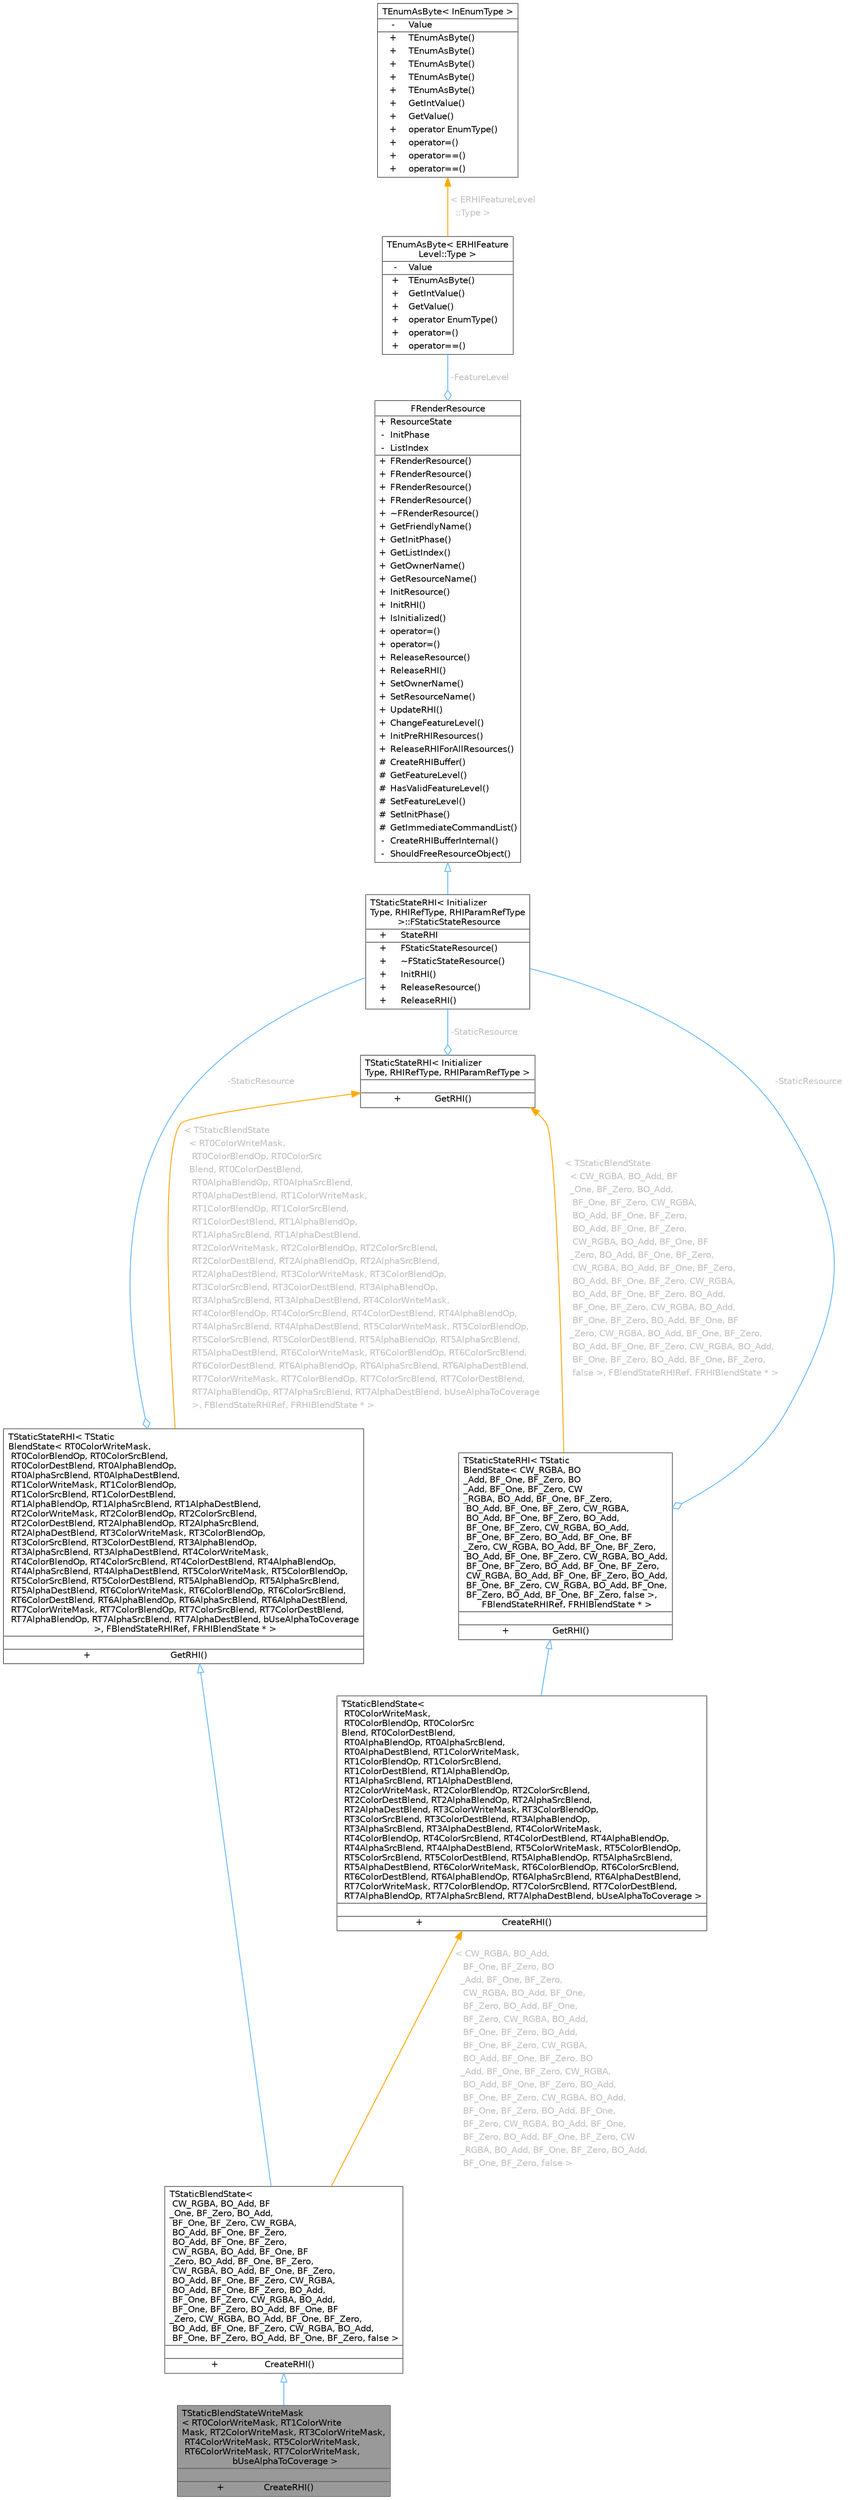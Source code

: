 digraph "TStaticBlendStateWriteMask&lt; RT0ColorWriteMask, RT1ColorWriteMask, RT2ColorWriteMask, RT3ColorWriteMask, RT4ColorWriteMask, RT5ColorWriteMask, RT6ColorWriteMask, RT7ColorWriteMask, bUseAlphaToCoverage &gt;"
{
 // INTERACTIVE_SVG=YES
 // LATEX_PDF_SIZE
  bgcolor="transparent";
  edge [fontname=Helvetica,fontsize=10,labelfontname=Helvetica,labelfontsize=10];
  node [fontname=Helvetica,fontsize=10,shape=box,height=0.2,width=0.4];
  Node1 [id="Node000001",shape=plain,label=<<TABLE CELLBORDER="0" BORDER="1"><TR><TD COLSPAN="2" CELLPADDING="1" CELLSPACING="0">TStaticBlendStateWriteMask<BR ALIGN="LEFT"/>&lt; RT0ColorWriteMask, RT1ColorWrite<BR ALIGN="LEFT"/>Mask, RT2ColorWriteMask, RT3ColorWriteMask,<BR ALIGN="LEFT"/> RT4ColorWriteMask, RT5ColorWriteMask,<BR ALIGN="LEFT"/> RT6ColorWriteMask, RT7ColorWriteMask,<BR ALIGN="LEFT"/> bUseAlphaToCoverage &gt;</TD></TR>
<HR/>
<TR><TD COLSPAN="2" CELLPADDING="1" CELLSPACING="0">&nbsp;</TD></TR>
<HR/>
<TR><TD VALIGN="top" CELLPADDING="1" CELLSPACING="0">+</TD><TD VALIGN="top" ALIGN="LEFT" CELLPADDING="1" CELLSPACING="0">CreateRHI()<BR ALIGN="LEFT"/></TD></TR>
</TABLE>>
,height=0.2,width=0.4,color="gray40", fillcolor="grey60", style="filled", fontcolor="black",tooltip="A static RHI blend state resource which only allows controlling MRT write masks, for use when only op..."];
  Node2 -> Node1 [id="edge1_Node000001_Node000002",dir="back",color="steelblue1",style="solid",tooltip=" ",arrowtail="onormal"];
  Node2 [id="Node000002",shape=plain,label=<<TABLE CELLBORDER="0" BORDER="1"><TR><TD COLSPAN="2" CELLPADDING="1" CELLSPACING="0">TStaticBlendState&lt;<BR ALIGN="LEFT"/> CW_RGBA, BO_Add, BF<BR ALIGN="LEFT"/>_One, BF_Zero, BO_Add,<BR ALIGN="LEFT"/> BF_One, BF_Zero, CW_RGBA,<BR ALIGN="LEFT"/> BO_Add, BF_One, BF_Zero,<BR ALIGN="LEFT"/> BO_Add, BF_One, BF_Zero,<BR ALIGN="LEFT"/> CW_RGBA, BO_Add, BF_One, BF<BR ALIGN="LEFT"/>_Zero, BO_Add, BF_One, BF_Zero,<BR ALIGN="LEFT"/> CW_RGBA, BO_Add, BF_One, BF_Zero,<BR ALIGN="LEFT"/> BO_Add, BF_One, BF_Zero, CW_RGBA,<BR ALIGN="LEFT"/> BO_Add, BF_One, BF_Zero, BO_Add,<BR ALIGN="LEFT"/> BF_One, BF_Zero, CW_RGBA, BO_Add,<BR ALIGN="LEFT"/> BF_One, BF_Zero, BO_Add, BF_One, BF<BR ALIGN="LEFT"/>_Zero, CW_RGBA, BO_Add, BF_One, BF_Zero,<BR ALIGN="LEFT"/> BO_Add, BF_One, BF_Zero, CW_RGBA, BO_Add,<BR ALIGN="LEFT"/> BF_One, BF_Zero, BO_Add, BF_One, BF_Zero, false &gt;</TD></TR>
<HR/>
<TR><TD COLSPAN="2" CELLPADDING="1" CELLSPACING="0">&nbsp;</TD></TR>
<HR/>
<TR><TD VALIGN="top" CELLPADDING="1" CELLSPACING="0">+</TD><TD VALIGN="top" ALIGN="LEFT" CELLPADDING="1" CELLSPACING="0">CreateRHI()<BR ALIGN="LEFT"/></TD></TR>
</TABLE>>
,height=0.2,width=0.4,color="gray40", fillcolor="white", style="filled",URL="$df/d5e/classTStaticBlendState.html",tooltip=" "];
  Node3 -> Node2 [id="edge2_Node000002_Node000003",dir="back",color="steelblue1",style="solid",tooltip=" ",arrowtail="onormal"];
  Node3 [id="Node000003",shape=plain,label=<<TABLE CELLBORDER="0" BORDER="1"><TR><TD COLSPAN="2" CELLPADDING="1" CELLSPACING="0">TStaticStateRHI&lt; TStatic<BR ALIGN="LEFT"/>BlendState&lt; RT0ColorWriteMask,<BR ALIGN="LEFT"/> RT0ColorBlendOp, RT0ColorSrcBlend,<BR ALIGN="LEFT"/> RT0ColorDestBlend, RT0AlphaBlendOp,<BR ALIGN="LEFT"/> RT0AlphaSrcBlend, RT0AlphaDestBlend,<BR ALIGN="LEFT"/> RT1ColorWriteMask, RT1ColorBlendOp,<BR ALIGN="LEFT"/> RT1ColorSrcBlend, RT1ColorDestBlend,<BR ALIGN="LEFT"/> RT1AlphaBlendOp, RT1AlphaSrcBlend, RT1AlphaDestBlend,<BR ALIGN="LEFT"/> RT2ColorWriteMask, RT2ColorBlendOp, RT2ColorSrcBlend,<BR ALIGN="LEFT"/> RT2ColorDestBlend, RT2AlphaBlendOp, RT2AlphaSrcBlend,<BR ALIGN="LEFT"/> RT2AlphaDestBlend, RT3ColorWriteMask, RT3ColorBlendOp,<BR ALIGN="LEFT"/> RT3ColorSrcBlend, RT3ColorDestBlend, RT3AlphaBlendOp,<BR ALIGN="LEFT"/> RT3AlphaSrcBlend, RT3AlphaDestBlend, RT4ColorWriteMask,<BR ALIGN="LEFT"/> RT4ColorBlendOp, RT4ColorSrcBlend, RT4ColorDestBlend, RT4AlphaBlendOp,<BR ALIGN="LEFT"/> RT4AlphaSrcBlend, RT4AlphaDestBlend, RT5ColorWriteMask, RT5ColorBlendOp,<BR ALIGN="LEFT"/> RT5ColorSrcBlend, RT5ColorDestBlend, RT5AlphaBlendOp, RT5AlphaSrcBlend,<BR ALIGN="LEFT"/> RT5AlphaDestBlend, RT6ColorWriteMask, RT6ColorBlendOp, RT6ColorSrcBlend,<BR ALIGN="LEFT"/> RT6ColorDestBlend, RT6AlphaBlendOp, RT6AlphaSrcBlend, RT6AlphaDestBlend,<BR ALIGN="LEFT"/> RT7ColorWriteMask, RT7ColorBlendOp, RT7ColorSrcBlend, RT7ColorDestBlend,<BR ALIGN="LEFT"/> RT7AlphaBlendOp, RT7AlphaSrcBlend, RT7AlphaDestBlend, bUseAlphaToCoverage<BR ALIGN="LEFT"/> &gt;, FBlendStateRHIRef, FRHIBlendState * &gt;</TD></TR>
<HR/>
<TR><TD COLSPAN="2" CELLPADDING="1" CELLSPACING="0">&nbsp;</TD></TR>
<HR/>
<TR><TD VALIGN="top" CELLPADDING="1" CELLSPACING="0">+</TD><TD VALIGN="top" ALIGN="LEFT" CELLPADDING="1" CELLSPACING="0">GetRHI()<BR ALIGN="LEFT"/></TD></TR>
</TABLE>>
,height=0.2,width=0.4,color="gray40", fillcolor="white", style="filled",URL="$db/d8a/classTStaticStateRHI.html",tooltip=" "];
  Node4 -> Node3 [id="edge3_Node000003_Node000004",color="steelblue1",style="solid",tooltip=" ",label=<<TABLE CELLBORDER="0" BORDER="0"><TR><TD VALIGN="top" ALIGN="LEFT" CELLPADDING="1" CELLSPACING="0">-StaticResource</TD></TR>
</TABLE>> ,fontcolor="grey" ,arrowhead="odiamond"];
  Node4 [id="Node000004",shape=plain,label=<<TABLE CELLBORDER="0" BORDER="1"><TR><TD COLSPAN="2" CELLPADDING="1" CELLSPACING="0">TStaticStateRHI&lt; Initializer<BR ALIGN="LEFT"/>Type, RHIRefType, RHIParamRefType<BR ALIGN="LEFT"/> &gt;::FStaticStateResource</TD></TR>
<HR/>
<TR><TD VALIGN="top" CELLPADDING="1" CELLSPACING="0">+</TD><TD VALIGN="top" ALIGN="LEFT" CELLPADDING="1" CELLSPACING="0">StateRHI<BR ALIGN="LEFT"/></TD></TR>
<HR/>
<TR><TD VALIGN="top" CELLPADDING="1" CELLSPACING="0">+</TD><TD VALIGN="top" ALIGN="LEFT" CELLPADDING="1" CELLSPACING="0">FStaticStateResource()<BR ALIGN="LEFT"/></TD></TR>
<TR><TD VALIGN="top" CELLPADDING="1" CELLSPACING="0">+</TD><TD VALIGN="top" ALIGN="LEFT" CELLPADDING="1" CELLSPACING="0">~FStaticStateResource()<BR ALIGN="LEFT"/></TD></TR>
<TR><TD VALIGN="top" CELLPADDING="1" CELLSPACING="0">+</TD><TD VALIGN="top" ALIGN="LEFT" CELLPADDING="1" CELLSPACING="0">InitRHI()<BR ALIGN="LEFT"/></TD></TR>
<TR><TD VALIGN="top" CELLPADDING="1" CELLSPACING="0">+</TD><TD VALIGN="top" ALIGN="LEFT" CELLPADDING="1" CELLSPACING="0">ReleaseResource()<BR ALIGN="LEFT"/></TD></TR>
<TR><TD VALIGN="top" CELLPADDING="1" CELLSPACING="0">+</TD><TD VALIGN="top" ALIGN="LEFT" CELLPADDING="1" CELLSPACING="0">ReleaseRHI()<BR ALIGN="LEFT"/></TD></TR>
</TABLE>>
,height=0.2,width=0.4,color="gray40", fillcolor="white", style="filled",URL="$db/d2e/classTStaticStateRHI_1_1FStaticStateResource.html",tooltip="A resource which manages the RHI resource."];
  Node5 -> Node4 [id="edge4_Node000004_Node000005",dir="back",color="steelblue1",style="solid",tooltip=" ",arrowtail="onormal"];
  Node5 [id="Node000005",shape=plain,label=<<TABLE CELLBORDER="0" BORDER="1"><TR><TD COLSPAN="2" CELLPADDING="1" CELLSPACING="0">FRenderResource</TD></TR>
<HR/>
<TR><TD VALIGN="top" CELLPADDING="1" CELLSPACING="0">+</TD><TD VALIGN="top" ALIGN="LEFT" CELLPADDING="1" CELLSPACING="0">ResourceState<BR ALIGN="LEFT"/></TD></TR>
<TR><TD VALIGN="top" CELLPADDING="1" CELLSPACING="0">-</TD><TD VALIGN="top" ALIGN="LEFT" CELLPADDING="1" CELLSPACING="0">InitPhase<BR ALIGN="LEFT"/></TD></TR>
<TR><TD VALIGN="top" CELLPADDING="1" CELLSPACING="0">-</TD><TD VALIGN="top" ALIGN="LEFT" CELLPADDING="1" CELLSPACING="0">ListIndex<BR ALIGN="LEFT"/></TD></TR>
<HR/>
<TR><TD VALIGN="top" CELLPADDING="1" CELLSPACING="0">+</TD><TD VALIGN="top" ALIGN="LEFT" CELLPADDING="1" CELLSPACING="0">FRenderResource()<BR ALIGN="LEFT"/></TD></TR>
<TR><TD VALIGN="top" CELLPADDING="1" CELLSPACING="0">+</TD><TD VALIGN="top" ALIGN="LEFT" CELLPADDING="1" CELLSPACING="0">FRenderResource()<BR ALIGN="LEFT"/></TD></TR>
<TR><TD VALIGN="top" CELLPADDING="1" CELLSPACING="0">+</TD><TD VALIGN="top" ALIGN="LEFT" CELLPADDING="1" CELLSPACING="0">FRenderResource()<BR ALIGN="LEFT"/></TD></TR>
<TR><TD VALIGN="top" CELLPADDING="1" CELLSPACING="0">+</TD><TD VALIGN="top" ALIGN="LEFT" CELLPADDING="1" CELLSPACING="0">FRenderResource()<BR ALIGN="LEFT"/></TD></TR>
<TR><TD VALIGN="top" CELLPADDING="1" CELLSPACING="0">+</TD><TD VALIGN="top" ALIGN="LEFT" CELLPADDING="1" CELLSPACING="0">~FRenderResource()<BR ALIGN="LEFT"/></TD></TR>
<TR><TD VALIGN="top" CELLPADDING="1" CELLSPACING="0">+</TD><TD VALIGN="top" ALIGN="LEFT" CELLPADDING="1" CELLSPACING="0">GetFriendlyName()<BR ALIGN="LEFT"/></TD></TR>
<TR><TD VALIGN="top" CELLPADDING="1" CELLSPACING="0">+</TD><TD VALIGN="top" ALIGN="LEFT" CELLPADDING="1" CELLSPACING="0">GetInitPhase()<BR ALIGN="LEFT"/></TD></TR>
<TR><TD VALIGN="top" CELLPADDING="1" CELLSPACING="0">+</TD><TD VALIGN="top" ALIGN="LEFT" CELLPADDING="1" CELLSPACING="0">GetListIndex()<BR ALIGN="LEFT"/></TD></TR>
<TR><TD VALIGN="top" CELLPADDING="1" CELLSPACING="0">+</TD><TD VALIGN="top" ALIGN="LEFT" CELLPADDING="1" CELLSPACING="0">GetOwnerName()<BR ALIGN="LEFT"/></TD></TR>
<TR><TD VALIGN="top" CELLPADDING="1" CELLSPACING="0">+</TD><TD VALIGN="top" ALIGN="LEFT" CELLPADDING="1" CELLSPACING="0">GetResourceName()<BR ALIGN="LEFT"/></TD></TR>
<TR><TD VALIGN="top" CELLPADDING="1" CELLSPACING="0">+</TD><TD VALIGN="top" ALIGN="LEFT" CELLPADDING="1" CELLSPACING="0">InitResource()<BR ALIGN="LEFT"/></TD></TR>
<TR><TD VALIGN="top" CELLPADDING="1" CELLSPACING="0">+</TD><TD VALIGN="top" ALIGN="LEFT" CELLPADDING="1" CELLSPACING="0">InitRHI()<BR ALIGN="LEFT"/></TD></TR>
<TR><TD VALIGN="top" CELLPADDING="1" CELLSPACING="0">+</TD><TD VALIGN="top" ALIGN="LEFT" CELLPADDING="1" CELLSPACING="0">IsInitialized()<BR ALIGN="LEFT"/></TD></TR>
<TR><TD VALIGN="top" CELLPADDING="1" CELLSPACING="0">+</TD><TD VALIGN="top" ALIGN="LEFT" CELLPADDING="1" CELLSPACING="0">operator=()<BR ALIGN="LEFT"/></TD></TR>
<TR><TD VALIGN="top" CELLPADDING="1" CELLSPACING="0">+</TD><TD VALIGN="top" ALIGN="LEFT" CELLPADDING="1" CELLSPACING="0">operator=()<BR ALIGN="LEFT"/></TD></TR>
<TR><TD VALIGN="top" CELLPADDING="1" CELLSPACING="0">+</TD><TD VALIGN="top" ALIGN="LEFT" CELLPADDING="1" CELLSPACING="0">ReleaseResource()<BR ALIGN="LEFT"/></TD></TR>
<TR><TD VALIGN="top" CELLPADDING="1" CELLSPACING="0">+</TD><TD VALIGN="top" ALIGN="LEFT" CELLPADDING="1" CELLSPACING="0">ReleaseRHI()<BR ALIGN="LEFT"/></TD></TR>
<TR><TD VALIGN="top" CELLPADDING="1" CELLSPACING="0">+</TD><TD VALIGN="top" ALIGN="LEFT" CELLPADDING="1" CELLSPACING="0">SetOwnerName()<BR ALIGN="LEFT"/></TD></TR>
<TR><TD VALIGN="top" CELLPADDING="1" CELLSPACING="0">+</TD><TD VALIGN="top" ALIGN="LEFT" CELLPADDING="1" CELLSPACING="0">SetResourceName()<BR ALIGN="LEFT"/></TD></TR>
<TR><TD VALIGN="top" CELLPADDING="1" CELLSPACING="0">+</TD><TD VALIGN="top" ALIGN="LEFT" CELLPADDING="1" CELLSPACING="0">UpdateRHI()<BR ALIGN="LEFT"/></TD></TR>
<TR><TD VALIGN="top" CELLPADDING="1" CELLSPACING="0">+</TD><TD VALIGN="top" ALIGN="LEFT" CELLPADDING="1" CELLSPACING="0">ChangeFeatureLevel()<BR ALIGN="LEFT"/></TD></TR>
<TR><TD VALIGN="top" CELLPADDING="1" CELLSPACING="0">+</TD><TD VALIGN="top" ALIGN="LEFT" CELLPADDING="1" CELLSPACING="0">InitPreRHIResources()<BR ALIGN="LEFT"/></TD></TR>
<TR><TD VALIGN="top" CELLPADDING="1" CELLSPACING="0">+</TD><TD VALIGN="top" ALIGN="LEFT" CELLPADDING="1" CELLSPACING="0">ReleaseRHIForAllResources()<BR ALIGN="LEFT"/></TD></TR>
<TR><TD VALIGN="top" CELLPADDING="1" CELLSPACING="0">#</TD><TD VALIGN="top" ALIGN="LEFT" CELLPADDING="1" CELLSPACING="0">CreateRHIBuffer()<BR ALIGN="LEFT"/></TD></TR>
<TR><TD VALIGN="top" CELLPADDING="1" CELLSPACING="0">#</TD><TD VALIGN="top" ALIGN="LEFT" CELLPADDING="1" CELLSPACING="0">GetFeatureLevel()<BR ALIGN="LEFT"/></TD></TR>
<TR><TD VALIGN="top" CELLPADDING="1" CELLSPACING="0">#</TD><TD VALIGN="top" ALIGN="LEFT" CELLPADDING="1" CELLSPACING="0">HasValidFeatureLevel()<BR ALIGN="LEFT"/></TD></TR>
<TR><TD VALIGN="top" CELLPADDING="1" CELLSPACING="0">#</TD><TD VALIGN="top" ALIGN="LEFT" CELLPADDING="1" CELLSPACING="0">SetFeatureLevel()<BR ALIGN="LEFT"/></TD></TR>
<TR><TD VALIGN="top" CELLPADDING="1" CELLSPACING="0">#</TD><TD VALIGN="top" ALIGN="LEFT" CELLPADDING="1" CELLSPACING="0">SetInitPhase()<BR ALIGN="LEFT"/></TD></TR>
<TR><TD VALIGN="top" CELLPADDING="1" CELLSPACING="0">#</TD><TD VALIGN="top" ALIGN="LEFT" CELLPADDING="1" CELLSPACING="0">GetImmediateCommandList()<BR ALIGN="LEFT"/></TD></TR>
<TR><TD VALIGN="top" CELLPADDING="1" CELLSPACING="0">-</TD><TD VALIGN="top" ALIGN="LEFT" CELLPADDING="1" CELLSPACING="0">CreateRHIBufferInternal()<BR ALIGN="LEFT"/></TD></TR>
<TR><TD VALIGN="top" CELLPADDING="1" CELLSPACING="0">-</TD><TD VALIGN="top" ALIGN="LEFT" CELLPADDING="1" CELLSPACING="0">ShouldFreeResourceObject()<BR ALIGN="LEFT"/></TD></TR>
</TABLE>>
,height=0.2,width=0.4,color="gray40", fillcolor="white", style="filled",URL="$d8/ddf/classFRenderResource.html",tooltip="A rendering resource which is owned by the rendering thread."];
  Node6 -> Node5 [id="edge5_Node000005_Node000006",color="steelblue1",style="solid",tooltip=" ",label=<<TABLE CELLBORDER="0" BORDER="0"><TR><TD VALIGN="top" ALIGN="LEFT" CELLPADDING="1" CELLSPACING="0">-FeatureLevel</TD></TR>
</TABLE>> ,fontcolor="grey" ,arrowhead="odiamond"];
  Node6 [id="Node000006",shape=plain,label=<<TABLE CELLBORDER="0" BORDER="1"><TR><TD COLSPAN="2" CELLPADDING="1" CELLSPACING="0">TEnumAsByte&lt; ERHIFeature<BR ALIGN="LEFT"/>Level::Type &gt;</TD></TR>
<HR/>
<TR><TD VALIGN="top" CELLPADDING="1" CELLSPACING="0">-</TD><TD VALIGN="top" ALIGN="LEFT" CELLPADDING="1" CELLSPACING="0">Value<BR ALIGN="LEFT"/></TD></TR>
<HR/>
<TR><TD VALIGN="top" CELLPADDING="1" CELLSPACING="0">+</TD><TD VALIGN="top" ALIGN="LEFT" CELLPADDING="1" CELLSPACING="0">TEnumAsByte()<BR ALIGN="LEFT"/></TD></TR>
<TR><TD VALIGN="top" CELLPADDING="1" CELLSPACING="0">+</TD><TD VALIGN="top" ALIGN="LEFT" CELLPADDING="1" CELLSPACING="0">GetIntValue()<BR ALIGN="LEFT"/></TD></TR>
<TR><TD VALIGN="top" CELLPADDING="1" CELLSPACING="0">+</TD><TD VALIGN="top" ALIGN="LEFT" CELLPADDING="1" CELLSPACING="0">GetValue()<BR ALIGN="LEFT"/></TD></TR>
<TR><TD VALIGN="top" CELLPADDING="1" CELLSPACING="0">+</TD><TD VALIGN="top" ALIGN="LEFT" CELLPADDING="1" CELLSPACING="0">operator EnumType()<BR ALIGN="LEFT"/></TD></TR>
<TR><TD VALIGN="top" CELLPADDING="1" CELLSPACING="0">+</TD><TD VALIGN="top" ALIGN="LEFT" CELLPADDING="1" CELLSPACING="0">operator=()<BR ALIGN="LEFT"/></TD></TR>
<TR><TD VALIGN="top" CELLPADDING="1" CELLSPACING="0">+</TD><TD VALIGN="top" ALIGN="LEFT" CELLPADDING="1" CELLSPACING="0">operator==()<BR ALIGN="LEFT"/></TD></TR>
</TABLE>>
,height=0.2,width=0.4,color="gray40", fillcolor="white", style="filled",URL="$d2/d8c/classTEnumAsByte.html",tooltip=" "];
  Node7 -> Node6 [id="edge6_Node000006_Node000007",dir="back",color="orange",style="solid",tooltip=" ",label=<<TABLE CELLBORDER="0" BORDER="0"><TR><TD VALIGN="top" ALIGN="LEFT" CELLPADDING="1" CELLSPACING="0">&lt; ERHIFeatureLevel</TD></TR>
<TR><TD VALIGN="top" ALIGN="LEFT" CELLPADDING="1" CELLSPACING="0">&nbsp;&nbsp;::Type &gt;</TD></TR>
</TABLE>> ,fontcolor="grey" ];
  Node7 [id="Node000007",shape=plain,label=<<TABLE CELLBORDER="0" BORDER="1"><TR><TD COLSPAN="2" CELLPADDING="1" CELLSPACING="0">TEnumAsByte&lt; InEnumType &gt;</TD></TR>
<HR/>
<TR><TD VALIGN="top" CELLPADDING="1" CELLSPACING="0">-</TD><TD VALIGN="top" ALIGN="LEFT" CELLPADDING="1" CELLSPACING="0">Value<BR ALIGN="LEFT"/></TD></TR>
<HR/>
<TR><TD VALIGN="top" CELLPADDING="1" CELLSPACING="0">+</TD><TD VALIGN="top" ALIGN="LEFT" CELLPADDING="1" CELLSPACING="0">TEnumAsByte()<BR ALIGN="LEFT"/></TD></TR>
<TR><TD VALIGN="top" CELLPADDING="1" CELLSPACING="0">+</TD><TD VALIGN="top" ALIGN="LEFT" CELLPADDING="1" CELLSPACING="0">TEnumAsByte()<BR ALIGN="LEFT"/></TD></TR>
<TR><TD VALIGN="top" CELLPADDING="1" CELLSPACING="0">+</TD><TD VALIGN="top" ALIGN="LEFT" CELLPADDING="1" CELLSPACING="0">TEnumAsByte()<BR ALIGN="LEFT"/></TD></TR>
<TR><TD VALIGN="top" CELLPADDING="1" CELLSPACING="0">+</TD><TD VALIGN="top" ALIGN="LEFT" CELLPADDING="1" CELLSPACING="0">TEnumAsByte()<BR ALIGN="LEFT"/></TD></TR>
<TR><TD VALIGN="top" CELLPADDING="1" CELLSPACING="0">+</TD><TD VALIGN="top" ALIGN="LEFT" CELLPADDING="1" CELLSPACING="0">TEnumAsByte()<BR ALIGN="LEFT"/></TD></TR>
<TR><TD VALIGN="top" CELLPADDING="1" CELLSPACING="0">+</TD><TD VALIGN="top" ALIGN="LEFT" CELLPADDING="1" CELLSPACING="0">GetIntValue()<BR ALIGN="LEFT"/></TD></TR>
<TR><TD VALIGN="top" CELLPADDING="1" CELLSPACING="0">+</TD><TD VALIGN="top" ALIGN="LEFT" CELLPADDING="1" CELLSPACING="0">GetValue()<BR ALIGN="LEFT"/></TD></TR>
<TR><TD VALIGN="top" CELLPADDING="1" CELLSPACING="0">+</TD><TD VALIGN="top" ALIGN="LEFT" CELLPADDING="1" CELLSPACING="0">operator EnumType()<BR ALIGN="LEFT"/></TD></TR>
<TR><TD VALIGN="top" CELLPADDING="1" CELLSPACING="0">+</TD><TD VALIGN="top" ALIGN="LEFT" CELLPADDING="1" CELLSPACING="0">operator=()<BR ALIGN="LEFT"/></TD></TR>
<TR><TD VALIGN="top" CELLPADDING="1" CELLSPACING="0">+</TD><TD VALIGN="top" ALIGN="LEFT" CELLPADDING="1" CELLSPACING="0">operator==()<BR ALIGN="LEFT"/></TD></TR>
<TR><TD VALIGN="top" CELLPADDING="1" CELLSPACING="0">+</TD><TD VALIGN="top" ALIGN="LEFT" CELLPADDING="1" CELLSPACING="0">operator==()<BR ALIGN="LEFT"/></TD></TR>
</TABLE>>
,height=0.2,width=0.4,color="gray40", fillcolor="white", style="filled",URL="$d2/d8c/classTEnumAsByte.html",tooltip="Template to store enumeration values as bytes in a type-safe way."];
  Node8 -> Node3 [id="edge7_Node000003_Node000008",dir="back",color="orange",style="solid",tooltip=" ",label=<<TABLE CELLBORDER="0" BORDER="0"><TR><TD VALIGN="top" ALIGN="LEFT" CELLPADDING="1" CELLSPACING="0">&lt; TStaticBlendState</TD></TR>
<TR><TD VALIGN="top" ALIGN="LEFT" CELLPADDING="1" CELLSPACING="0">&nbsp;&nbsp;&lt; RT0ColorWriteMask,</TD></TR>
<TR><TD VALIGN="top" ALIGN="LEFT" CELLPADDING="1" CELLSPACING="0">&nbsp;&nbsp; RT0ColorBlendOp, RT0ColorSrc</TD></TR>
<TR><TD VALIGN="top" ALIGN="LEFT" CELLPADDING="1" CELLSPACING="0">&nbsp;&nbsp;Blend, RT0ColorDestBlend,</TD></TR>
<TR><TD VALIGN="top" ALIGN="LEFT" CELLPADDING="1" CELLSPACING="0">&nbsp;&nbsp; RT0AlphaBlendOp, RT0AlphaSrcBlend,</TD></TR>
<TR><TD VALIGN="top" ALIGN="LEFT" CELLPADDING="1" CELLSPACING="0">&nbsp;&nbsp; RT0AlphaDestBlend, RT1ColorWriteMask,</TD></TR>
<TR><TD VALIGN="top" ALIGN="LEFT" CELLPADDING="1" CELLSPACING="0">&nbsp;&nbsp; RT1ColorBlendOp, RT1ColorSrcBlend,</TD></TR>
<TR><TD VALIGN="top" ALIGN="LEFT" CELLPADDING="1" CELLSPACING="0">&nbsp;&nbsp; RT1ColorDestBlend, RT1AlphaBlendOp,</TD></TR>
<TR><TD VALIGN="top" ALIGN="LEFT" CELLPADDING="1" CELLSPACING="0">&nbsp;&nbsp; RT1AlphaSrcBlend, RT1AlphaDestBlend,</TD></TR>
<TR><TD VALIGN="top" ALIGN="LEFT" CELLPADDING="1" CELLSPACING="0">&nbsp;&nbsp; RT2ColorWriteMask, RT2ColorBlendOp, RT2ColorSrcBlend,</TD></TR>
<TR><TD VALIGN="top" ALIGN="LEFT" CELLPADDING="1" CELLSPACING="0">&nbsp;&nbsp; RT2ColorDestBlend, RT2AlphaBlendOp, RT2AlphaSrcBlend,</TD></TR>
<TR><TD VALIGN="top" ALIGN="LEFT" CELLPADDING="1" CELLSPACING="0">&nbsp;&nbsp; RT2AlphaDestBlend, RT3ColorWriteMask, RT3ColorBlendOp,</TD></TR>
<TR><TD VALIGN="top" ALIGN="LEFT" CELLPADDING="1" CELLSPACING="0">&nbsp;&nbsp; RT3ColorSrcBlend, RT3ColorDestBlend, RT3AlphaBlendOp,</TD></TR>
<TR><TD VALIGN="top" ALIGN="LEFT" CELLPADDING="1" CELLSPACING="0">&nbsp;&nbsp; RT3AlphaSrcBlend, RT3AlphaDestBlend, RT4ColorWriteMask,</TD></TR>
<TR><TD VALIGN="top" ALIGN="LEFT" CELLPADDING="1" CELLSPACING="0">&nbsp;&nbsp; RT4ColorBlendOp, RT4ColorSrcBlend, RT4ColorDestBlend, RT4AlphaBlendOp,</TD></TR>
<TR><TD VALIGN="top" ALIGN="LEFT" CELLPADDING="1" CELLSPACING="0">&nbsp;&nbsp; RT4AlphaSrcBlend, RT4AlphaDestBlend, RT5ColorWriteMask, RT5ColorBlendOp,</TD></TR>
<TR><TD VALIGN="top" ALIGN="LEFT" CELLPADDING="1" CELLSPACING="0">&nbsp;&nbsp; RT5ColorSrcBlend, RT5ColorDestBlend, RT5AlphaBlendOp, RT5AlphaSrcBlend,</TD></TR>
<TR><TD VALIGN="top" ALIGN="LEFT" CELLPADDING="1" CELLSPACING="0">&nbsp;&nbsp; RT5AlphaDestBlend, RT6ColorWriteMask, RT6ColorBlendOp, RT6ColorSrcBlend,</TD></TR>
<TR><TD VALIGN="top" ALIGN="LEFT" CELLPADDING="1" CELLSPACING="0">&nbsp;&nbsp; RT6ColorDestBlend, RT6AlphaBlendOp, RT6AlphaSrcBlend, RT6AlphaDestBlend,</TD></TR>
<TR><TD VALIGN="top" ALIGN="LEFT" CELLPADDING="1" CELLSPACING="0">&nbsp;&nbsp; RT7ColorWriteMask, RT7ColorBlendOp, RT7ColorSrcBlend, RT7ColorDestBlend,</TD></TR>
<TR><TD VALIGN="top" ALIGN="LEFT" CELLPADDING="1" CELLSPACING="0">&nbsp;&nbsp; RT7AlphaBlendOp, RT7AlphaSrcBlend, RT7AlphaDestBlend, bUseAlphaToCoverage</TD></TR>
<TR><TD VALIGN="top" ALIGN="LEFT" CELLPADDING="1" CELLSPACING="0">&nbsp;&nbsp; &gt;, FBlendStateRHIRef, FRHIBlendState * &gt;</TD></TR>
</TABLE>> ,fontcolor="grey" ];
  Node8 [id="Node000008",shape=plain,label=<<TABLE CELLBORDER="0" BORDER="1"><TR><TD COLSPAN="2" CELLPADDING="1" CELLSPACING="0">TStaticStateRHI&lt; Initializer<BR ALIGN="LEFT"/>Type, RHIRefType, RHIParamRefType &gt;</TD></TR>
<HR/>
<TR><TD COLSPAN="2" CELLPADDING="1" CELLSPACING="0">&nbsp;</TD></TR>
<HR/>
<TR><TD VALIGN="top" CELLPADDING="1" CELLSPACING="0">+</TD><TD VALIGN="top" ALIGN="LEFT" CELLPADDING="1" CELLSPACING="0">GetRHI()<BR ALIGN="LEFT"/></TD></TR>
</TABLE>>
,height=0.2,width=0.4,color="gray40", fillcolor="white", style="filled",URL="$db/d8a/classTStaticStateRHI.html",tooltip="The base class of the static RHI state classes."];
  Node4 -> Node8 [id="edge8_Node000008_Node000004",color="steelblue1",style="solid",tooltip=" ",label=<<TABLE CELLBORDER="0" BORDER="0"><TR><TD VALIGN="top" ALIGN="LEFT" CELLPADDING="1" CELLSPACING="0">-StaticResource</TD></TR>
</TABLE>> ,fontcolor="grey" ,arrowhead="odiamond"];
  Node9 -> Node2 [id="edge9_Node000002_Node000009",dir="back",color="orange",style="solid",tooltip=" ",label=<<TABLE CELLBORDER="0" BORDER="0"><TR><TD VALIGN="top" ALIGN="LEFT" CELLPADDING="1" CELLSPACING="0">&lt; CW_RGBA, BO_Add,</TD></TR>
<TR><TD VALIGN="top" ALIGN="LEFT" CELLPADDING="1" CELLSPACING="0">&nbsp;&nbsp; BF_One, BF_Zero, BO</TD></TR>
<TR><TD VALIGN="top" ALIGN="LEFT" CELLPADDING="1" CELLSPACING="0">&nbsp;&nbsp;_Add, BF_One, BF_Zero,</TD></TR>
<TR><TD VALIGN="top" ALIGN="LEFT" CELLPADDING="1" CELLSPACING="0">&nbsp;&nbsp; CW_RGBA, BO_Add, BF_One,</TD></TR>
<TR><TD VALIGN="top" ALIGN="LEFT" CELLPADDING="1" CELLSPACING="0">&nbsp;&nbsp; BF_Zero, BO_Add, BF_One,</TD></TR>
<TR><TD VALIGN="top" ALIGN="LEFT" CELLPADDING="1" CELLSPACING="0">&nbsp;&nbsp; BF_Zero, CW_RGBA, BO_Add,</TD></TR>
<TR><TD VALIGN="top" ALIGN="LEFT" CELLPADDING="1" CELLSPACING="0">&nbsp;&nbsp; BF_One, BF_Zero, BO_Add,</TD></TR>
<TR><TD VALIGN="top" ALIGN="LEFT" CELLPADDING="1" CELLSPACING="0">&nbsp;&nbsp; BF_One, BF_Zero, CW_RGBA,</TD></TR>
<TR><TD VALIGN="top" ALIGN="LEFT" CELLPADDING="1" CELLSPACING="0">&nbsp;&nbsp; BO_Add, BF_One, BF_Zero, BO</TD></TR>
<TR><TD VALIGN="top" ALIGN="LEFT" CELLPADDING="1" CELLSPACING="0">&nbsp;&nbsp;_Add, BF_One, BF_Zero, CW_RGBA,</TD></TR>
<TR><TD VALIGN="top" ALIGN="LEFT" CELLPADDING="1" CELLSPACING="0">&nbsp;&nbsp; BO_Add, BF_One, BF_Zero, BO_Add,</TD></TR>
<TR><TD VALIGN="top" ALIGN="LEFT" CELLPADDING="1" CELLSPACING="0">&nbsp;&nbsp; BF_One, BF_Zero, CW_RGBA, BO_Add,</TD></TR>
<TR><TD VALIGN="top" ALIGN="LEFT" CELLPADDING="1" CELLSPACING="0">&nbsp;&nbsp; BF_One, BF_Zero, BO_Add, BF_One,</TD></TR>
<TR><TD VALIGN="top" ALIGN="LEFT" CELLPADDING="1" CELLSPACING="0">&nbsp;&nbsp; BF_Zero, CW_RGBA, BO_Add, BF_One,</TD></TR>
<TR><TD VALIGN="top" ALIGN="LEFT" CELLPADDING="1" CELLSPACING="0">&nbsp;&nbsp; BF_Zero, BO_Add, BF_One, BF_Zero, CW</TD></TR>
<TR><TD VALIGN="top" ALIGN="LEFT" CELLPADDING="1" CELLSPACING="0">&nbsp;&nbsp;_RGBA, BO_Add, BF_One, BF_Zero, BO_Add,</TD></TR>
<TR><TD VALIGN="top" ALIGN="LEFT" CELLPADDING="1" CELLSPACING="0">&nbsp;&nbsp; BF_One, BF_Zero, false &gt;</TD></TR>
</TABLE>> ,fontcolor="grey" ];
  Node9 [id="Node000009",shape=plain,label=<<TABLE CELLBORDER="0" BORDER="1"><TR><TD COLSPAN="2" CELLPADDING="1" CELLSPACING="0">TStaticBlendState&lt;<BR ALIGN="LEFT"/> RT0ColorWriteMask,<BR ALIGN="LEFT"/> RT0ColorBlendOp, RT0ColorSrc<BR ALIGN="LEFT"/>Blend, RT0ColorDestBlend,<BR ALIGN="LEFT"/> RT0AlphaBlendOp, RT0AlphaSrcBlend,<BR ALIGN="LEFT"/> RT0AlphaDestBlend, RT1ColorWriteMask,<BR ALIGN="LEFT"/> RT1ColorBlendOp, RT1ColorSrcBlend,<BR ALIGN="LEFT"/> RT1ColorDestBlend, RT1AlphaBlendOp,<BR ALIGN="LEFT"/> RT1AlphaSrcBlend, RT1AlphaDestBlend,<BR ALIGN="LEFT"/> RT2ColorWriteMask, RT2ColorBlendOp, RT2ColorSrcBlend,<BR ALIGN="LEFT"/> RT2ColorDestBlend, RT2AlphaBlendOp, RT2AlphaSrcBlend,<BR ALIGN="LEFT"/> RT2AlphaDestBlend, RT3ColorWriteMask, RT3ColorBlendOp,<BR ALIGN="LEFT"/> RT3ColorSrcBlend, RT3ColorDestBlend, RT3AlphaBlendOp,<BR ALIGN="LEFT"/> RT3AlphaSrcBlend, RT3AlphaDestBlend, RT4ColorWriteMask,<BR ALIGN="LEFT"/> RT4ColorBlendOp, RT4ColorSrcBlend, RT4ColorDestBlend, RT4AlphaBlendOp,<BR ALIGN="LEFT"/> RT4AlphaSrcBlend, RT4AlphaDestBlend, RT5ColorWriteMask, RT5ColorBlendOp,<BR ALIGN="LEFT"/> RT5ColorSrcBlend, RT5ColorDestBlend, RT5AlphaBlendOp, RT5AlphaSrcBlend,<BR ALIGN="LEFT"/> RT5AlphaDestBlend, RT6ColorWriteMask, RT6ColorBlendOp, RT6ColorSrcBlend,<BR ALIGN="LEFT"/> RT6ColorDestBlend, RT6AlphaBlendOp, RT6AlphaSrcBlend, RT6AlphaDestBlend,<BR ALIGN="LEFT"/> RT7ColorWriteMask, RT7ColorBlendOp, RT7ColorSrcBlend, RT7ColorDestBlend,<BR ALIGN="LEFT"/> RT7AlphaBlendOp, RT7AlphaSrcBlend, RT7AlphaDestBlend, bUseAlphaToCoverage &gt;</TD></TR>
<HR/>
<TR><TD COLSPAN="2" CELLPADDING="1" CELLSPACING="0">&nbsp;</TD></TR>
<HR/>
<TR><TD VALIGN="top" CELLPADDING="1" CELLSPACING="0">+</TD><TD VALIGN="top" ALIGN="LEFT" CELLPADDING="1" CELLSPACING="0">CreateRHI()<BR ALIGN="LEFT"/></TD></TR>
</TABLE>>
,height=0.2,width=0.4,color="gray40", fillcolor="white", style="filled",URL="$df/d5e/classTStaticBlendState.html",tooltip="A static RHI blend state resource."];
  Node10 -> Node9 [id="edge10_Node000009_Node000010",dir="back",color="steelblue1",style="solid",tooltip=" ",arrowtail="onormal"];
  Node10 [id="Node000010",shape=plain,label=<<TABLE CELLBORDER="0" BORDER="1"><TR><TD COLSPAN="2" CELLPADDING="1" CELLSPACING="0">TStaticStateRHI&lt; TStatic<BR ALIGN="LEFT"/>BlendState&lt; CW_RGBA, BO<BR ALIGN="LEFT"/>_Add, BF_One, BF_Zero, BO<BR ALIGN="LEFT"/>_Add, BF_One, BF_Zero, CW<BR ALIGN="LEFT"/>_RGBA, BO_Add, BF_One, BF_Zero,<BR ALIGN="LEFT"/> BO_Add, BF_One, BF_Zero, CW_RGBA,<BR ALIGN="LEFT"/> BO_Add, BF_One, BF_Zero, BO_Add,<BR ALIGN="LEFT"/> BF_One, BF_Zero, CW_RGBA, BO_Add,<BR ALIGN="LEFT"/> BF_One, BF_Zero, BO_Add, BF_One, BF<BR ALIGN="LEFT"/>_Zero, CW_RGBA, BO_Add, BF_One, BF_Zero,<BR ALIGN="LEFT"/> BO_Add, BF_One, BF_Zero, CW_RGBA, BO_Add,<BR ALIGN="LEFT"/> BF_One, BF_Zero, BO_Add, BF_One, BF_Zero,<BR ALIGN="LEFT"/> CW_RGBA, BO_Add, BF_One, BF_Zero, BO_Add,<BR ALIGN="LEFT"/> BF_One, BF_Zero, CW_RGBA, BO_Add, BF_One,<BR ALIGN="LEFT"/> BF_Zero, BO_Add, BF_One, BF_Zero, false &gt;,<BR ALIGN="LEFT"/> FBlendStateRHIRef, FRHIBlendState * &gt;</TD></TR>
<HR/>
<TR><TD COLSPAN="2" CELLPADDING="1" CELLSPACING="0">&nbsp;</TD></TR>
<HR/>
<TR><TD VALIGN="top" CELLPADDING="1" CELLSPACING="0">+</TD><TD VALIGN="top" ALIGN="LEFT" CELLPADDING="1" CELLSPACING="0">GetRHI()<BR ALIGN="LEFT"/></TD></TR>
</TABLE>>
,height=0.2,width=0.4,color="gray40", fillcolor="white", style="filled",URL="$db/d8a/classTStaticStateRHI.html",tooltip=" "];
  Node4 -> Node10 [id="edge11_Node000010_Node000004",color="steelblue1",style="solid",tooltip=" ",label=<<TABLE CELLBORDER="0" BORDER="0"><TR><TD VALIGN="top" ALIGN="LEFT" CELLPADDING="1" CELLSPACING="0">-StaticResource</TD></TR>
</TABLE>> ,fontcolor="grey" ,arrowhead="odiamond"];
  Node8 -> Node10 [id="edge12_Node000010_Node000008",dir="back",color="orange",style="solid",tooltip=" ",label=<<TABLE CELLBORDER="0" BORDER="0"><TR><TD VALIGN="top" ALIGN="LEFT" CELLPADDING="1" CELLSPACING="0">&lt; TStaticBlendState</TD></TR>
<TR><TD VALIGN="top" ALIGN="LEFT" CELLPADDING="1" CELLSPACING="0">&nbsp;&nbsp;&lt; CW_RGBA, BO_Add, BF</TD></TR>
<TR><TD VALIGN="top" ALIGN="LEFT" CELLPADDING="1" CELLSPACING="0">&nbsp;&nbsp;_One, BF_Zero, BO_Add,</TD></TR>
<TR><TD VALIGN="top" ALIGN="LEFT" CELLPADDING="1" CELLSPACING="0">&nbsp;&nbsp; BF_One, BF_Zero, CW_RGBA,</TD></TR>
<TR><TD VALIGN="top" ALIGN="LEFT" CELLPADDING="1" CELLSPACING="0">&nbsp;&nbsp; BO_Add, BF_One, BF_Zero,</TD></TR>
<TR><TD VALIGN="top" ALIGN="LEFT" CELLPADDING="1" CELLSPACING="0">&nbsp;&nbsp; BO_Add, BF_One, BF_Zero,</TD></TR>
<TR><TD VALIGN="top" ALIGN="LEFT" CELLPADDING="1" CELLSPACING="0">&nbsp;&nbsp; CW_RGBA, BO_Add, BF_One, BF</TD></TR>
<TR><TD VALIGN="top" ALIGN="LEFT" CELLPADDING="1" CELLSPACING="0">&nbsp;&nbsp;_Zero, BO_Add, BF_One, BF_Zero,</TD></TR>
<TR><TD VALIGN="top" ALIGN="LEFT" CELLPADDING="1" CELLSPACING="0">&nbsp;&nbsp; CW_RGBA, BO_Add, BF_One, BF_Zero,</TD></TR>
<TR><TD VALIGN="top" ALIGN="LEFT" CELLPADDING="1" CELLSPACING="0">&nbsp;&nbsp; BO_Add, BF_One, BF_Zero, CW_RGBA,</TD></TR>
<TR><TD VALIGN="top" ALIGN="LEFT" CELLPADDING="1" CELLSPACING="0">&nbsp;&nbsp; BO_Add, BF_One, BF_Zero, BO_Add,</TD></TR>
<TR><TD VALIGN="top" ALIGN="LEFT" CELLPADDING="1" CELLSPACING="0">&nbsp;&nbsp; BF_One, BF_Zero, CW_RGBA, BO_Add,</TD></TR>
<TR><TD VALIGN="top" ALIGN="LEFT" CELLPADDING="1" CELLSPACING="0">&nbsp;&nbsp; BF_One, BF_Zero, BO_Add, BF_One, BF</TD></TR>
<TR><TD VALIGN="top" ALIGN="LEFT" CELLPADDING="1" CELLSPACING="0">&nbsp;&nbsp;_Zero, CW_RGBA, BO_Add, BF_One, BF_Zero,</TD></TR>
<TR><TD VALIGN="top" ALIGN="LEFT" CELLPADDING="1" CELLSPACING="0">&nbsp;&nbsp; BO_Add, BF_One, BF_Zero, CW_RGBA, BO_Add,</TD></TR>
<TR><TD VALIGN="top" ALIGN="LEFT" CELLPADDING="1" CELLSPACING="0">&nbsp;&nbsp; BF_One, BF_Zero, BO_Add, BF_One, BF_Zero,</TD></TR>
<TR><TD VALIGN="top" ALIGN="LEFT" CELLPADDING="1" CELLSPACING="0">&nbsp;&nbsp; false &gt;, FBlendStateRHIRef, FRHIBlendState * &gt;</TD></TR>
</TABLE>> ,fontcolor="grey" ];
}
